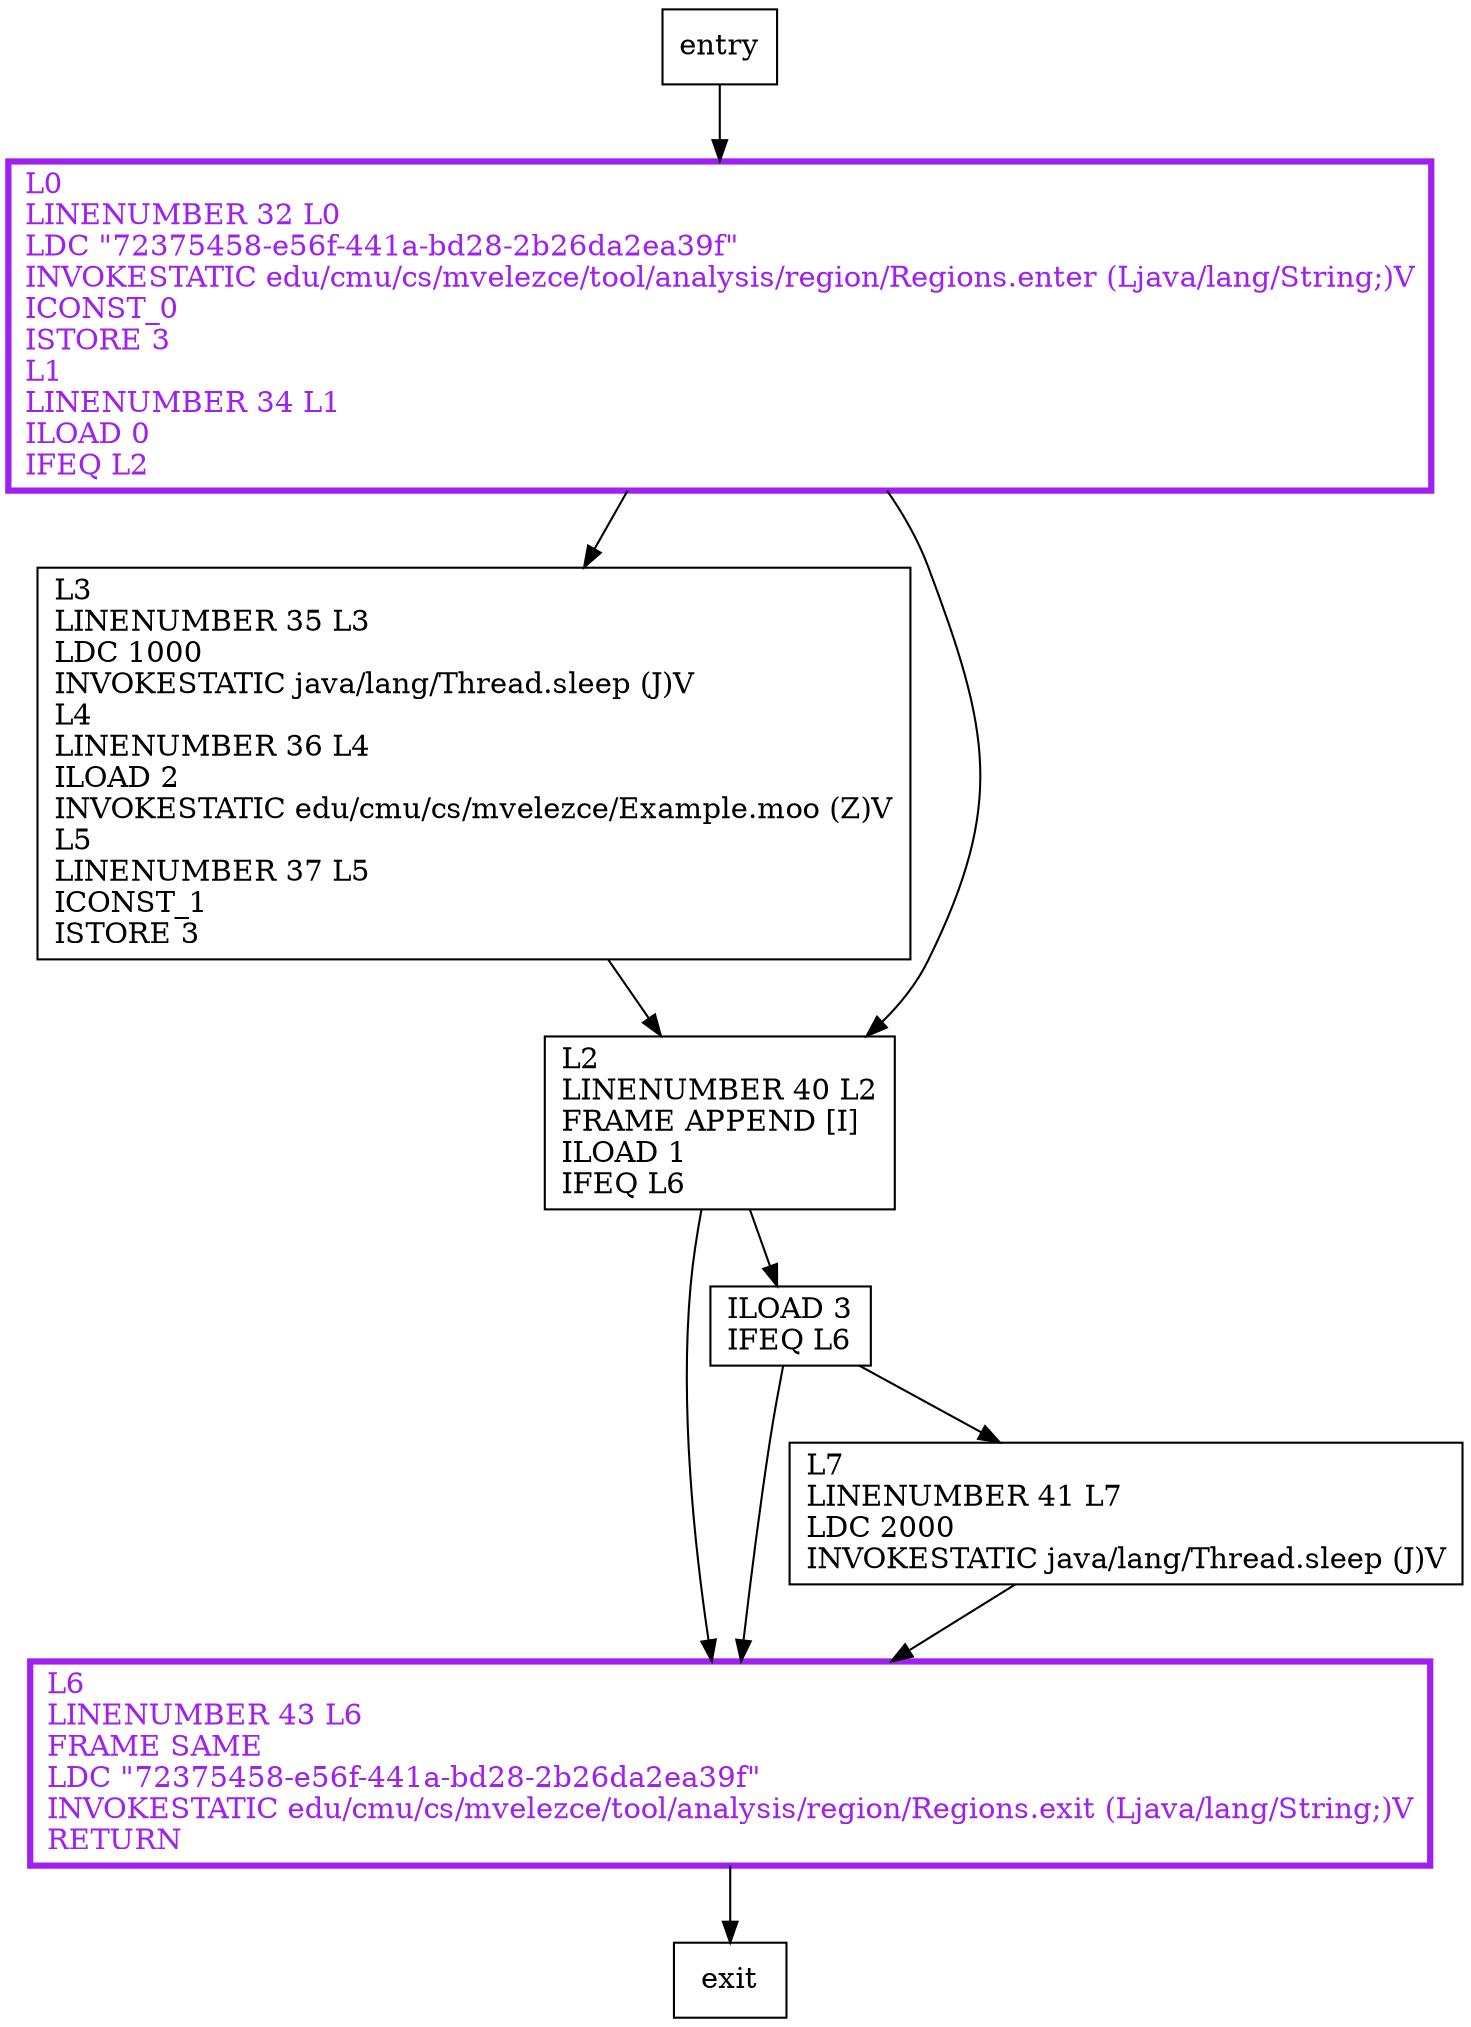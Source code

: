 digraph foo {
node [shape=record];
1954761469 [label="L3\lLINENUMBER 35 L3\lLDC 1000\lINVOKESTATIC java/lang/Thread.sleep (J)V\lL4\lLINENUMBER 36 L4\lILOAD 2\lINVOKESTATIC edu/cmu/cs/mvelezce/Example.moo (Z)V\lL5\lLINENUMBER 37 L5\lICONST_1\lISTORE 3\l"];
123721308 [label="L6\lLINENUMBER 43 L6\lFRAME SAME\lLDC \"72375458-e56f-441a-bd28-2b26da2ea39f\"\lINVOKESTATIC edu/cmu/cs/mvelezce/tool/analysis/region/Regions.exit (Ljava/lang/String;)V\lRETURN\l"];
753705711 [label="L7\lLINENUMBER 41 L7\lLDC 2000\lINVOKESTATIC java/lang/Thread.sleep (J)V\l"];
222927891 [label="ILOAD 3\lIFEQ L6\l"];
2069584894 [label="L2\lLINENUMBER 40 L2\lFRAME APPEND [I]\lILOAD 1\lIFEQ L6\l"];
1353406178 [label="L0\lLINENUMBER 32 L0\lLDC \"72375458-e56f-441a-bd28-2b26da2ea39f\"\lINVOKESTATIC edu/cmu/cs/mvelezce/tool/analysis/region/Regions.enter (Ljava/lang/String;)V\lICONST_0\lISTORE 3\lL1\lLINENUMBER 34 L1\lILOAD 0\lIFEQ L2\l"];
entry;
exit;
entry -> 1353406178;
1954761469 -> 2069584894;
123721308 -> exit;
753705711 -> 123721308;
222927891 -> 123721308;
222927891 -> 753705711;
2069584894 -> 123721308;
2069584894 -> 222927891;
1353406178 -> 1954761469;
1353406178 -> 2069584894;
123721308[fontcolor="purple", penwidth=3, color="purple"];
1353406178[fontcolor="purple", penwidth=3, color="purple"];
}
